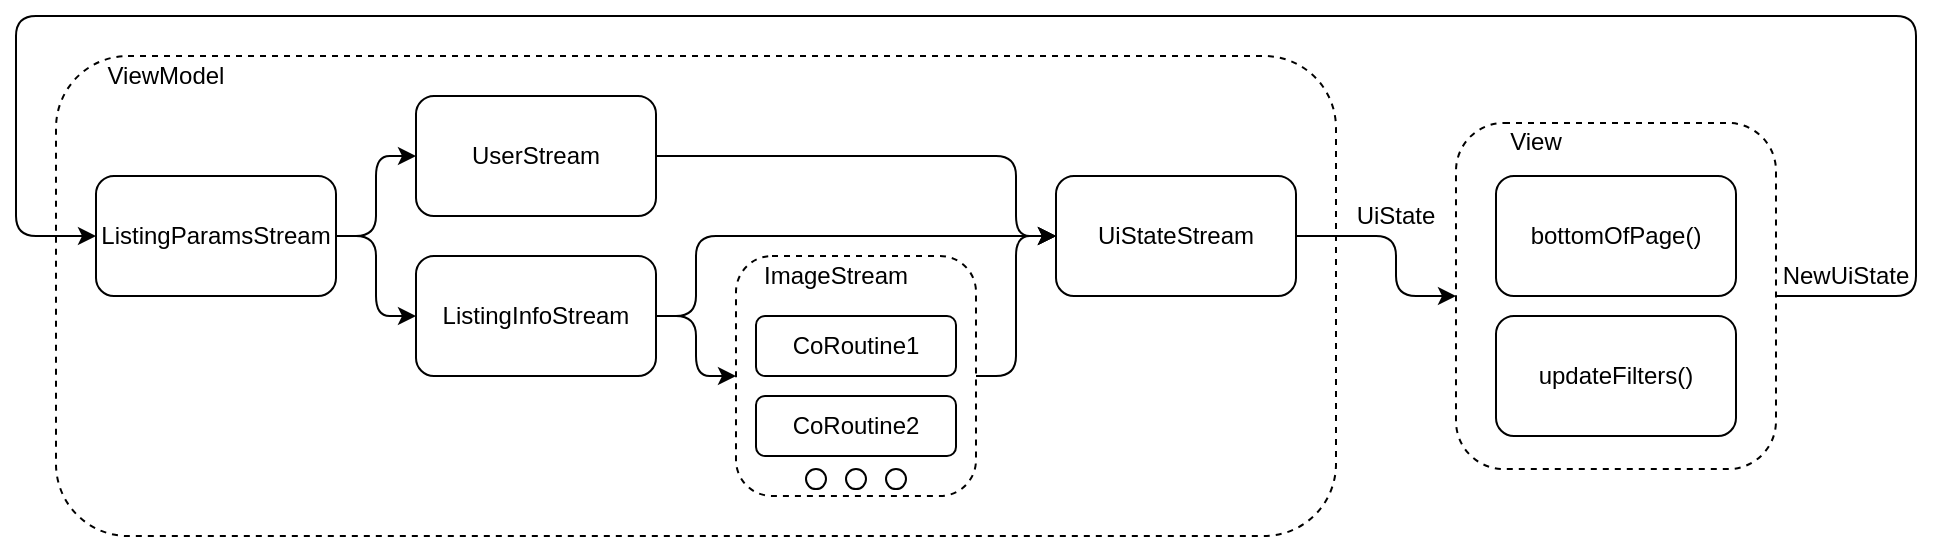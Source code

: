 <mxfile>
    <diagram id="1YPMKJ5KQTjZr1FS92BZ" name="Page-1">
        <mxGraphModel dx="896" dy="438" grid="1" gridSize="10" guides="1" tooltips="1" connect="1" arrows="1" fold="1" page="1" pageScale="1" pageWidth="1600" pageHeight="1600" math="0" shadow="0">
            <root>
                <mxCell id="0"/>
                <mxCell id="1" parent="0"/>
                <mxCell id="24" value="" style="rounded=1;whiteSpace=wrap;html=1;fillColor=none;dashed=1;" vertex="1" parent="1">
                    <mxGeometry x="345" y="690" width="640" height="240" as="geometry"/>
                </mxCell>
                <mxCell id="21" style="edgeStyle=none;html=1;exitX=1;exitY=0.5;exitDx=0;exitDy=0;entryX=0;entryY=0.5;entryDx=0;entryDy=0;" edge="1" parent="1" source="4" target="11">
                    <mxGeometry relative="1" as="geometry">
                        <Array as="points">
                            <mxPoint x="825" y="740"/>
                            <mxPoint x="825" y="780"/>
                        </Array>
                    </mxGeometry>
                </mxCell>
                <mxCell id="4" value="UserStream" style="rounded=1;whiteSpace=wrap;html=1;fillColor=none;" vertex="1" parent="1">
                    <mxGeometry x="525" y="710" width="120" height="60" as="geometry"/>
                </mxCell>
                <mxCell id="20" style="edgeStyle=none;html=1;exitX=1;exitY=0.5;exitDx=0;exitDy=0;entryX=0;entryY=0.5;entryDx=0;entryDy=0;" edge="1" parent="1" source="5">
                    <mxGeometry relative="1" as="geometry">
                        <mxPoint x="685.0" y="850" as="targetPoint"/>
                        <Array as="points">
                            <mxPoint x="665" y="820"/>
                            <mxPoint x="665" y="850"/>
                        </Array>
                    </mxGeometry>
                </mxCell>
                <mxCell id="23" style="edgeStyle=none;html=1;exitX=1;exitY=0.5;exitDx=0;exitDy=0;entryX=0;entryY=0.5;entryDx=0;entryDy=0;" edge="1" parent="1" source="5" target="11">
                    <mxGeometry relative="1" as="geometry">
                        <Array as="points">
                            <mxPoint x="665" y="820"/>
                            <mxPoint x="665" y="780"/>
                        </Array>
                    </mxGeometry>
                </mxCell>
                <mxCell id="5" value="ListingInfoStream" style="rounded=1;whiteSpace=wrap;html=1;fillColor=none;" vertex="1" parent="1">
                    <mxGeometry x="525" y="790" width="120" height="60" as="geometry"/>
                </mxCell>
                <mxCell id="22" style="edgeStyle=none;html=1;exitX=1;exitY=0.5;exitDx=0;exitDy=0;entryX=0;entryY=0.5;entryDx=0;entryDy=0;" edge="1" parent="1" target="11">
                    <mxGeometry relative="1" as="geometry">
                        <mxPoint x="805.0" y="850" as="sourcePoint"/>
                        <Array as="points">
                            <mxPoint x="825" y="850"/>
                            <mxPoint x="825" y="780"/>
                        </Array>
                    </mxGeometry>
                </mxCell>
                <mxCell id="34" style="edgeStyle=none;html=1;exitX=1;exitY=0.5;exitDx=0;exitDy=0;entryX=0;entryY=0.5;entryDx=0;entryDy=0;" edge="1" parent="1" source="11" target="31">
                    <mxGeometry relative="1" as="geometry">
                        <Array as="points">
                            <mxPoint x="1015" y="780"/>
                            <mxPoint x="1015" y="810"/>
                        </Array>
                    </mxGeometry>
                </mxCell>
                <mxCell id="11" value="UiStateStream" style="rounded=1;whiteSpace=wrap;html=1;fillColor=none;" vertex="1" parent="1">
                    <mxGeometry x="845" y="750" width="120" height="60" as="geometry"/>
                </mxCell>
                <mxCell id="18" style="edgeStyle=none;html=1;exitX=1;exitY=0.5;exitDx=0;exitDy=0;entryX=0;entryY=0.5;entryDx=0;entryDy=0;" edge="1" parent="1" source="15" target="4">
                    <mxGeometry relative="1" as="geometry">
                        <Array as="points">
                            <mxPoint x="505" y="780"/>
                            <mxPoint x="505" y="740"/>
                        </Array>
                    </mxGeometry>
                </mxCell>
                <mxCell id="19" style="edgeStyle=none;html=1;exitX=1;exitY=0.5;exitDx=0;exitDy=0;entryX=0;entryY=0.5;entryDx=0;entryDy=0;" edge="1" parent="1" source="15" target="5">
                    <mxGeometry relative="1" as="geometry">
                        <Array as="points">
                            <mxPoint x="505" y="780"/>
                            <mxPoint x="505" y="820"/>
                        </Array>
                    </mxGeometry>
                </mxCell>
                <mxCell id="15" value="ListingParamsStream" style="rounded=1;whiteSpace=wrap;html=1;fillColor=none;" vertex="1" parent="1">
                    <mxGeometry x="365" y="750" width="120" height="60" as="geometry"/>
                </mxCell>
                <mxCell id="25" value="ViewModel" style="text;html=1;strokeColor=none;fillColor=none;align=center;verticalAlign=middle;whiteSpace=wrap;rounded=0;" vertex="1" parent="1">
                    <mxGeometry x="365" y="690" width="70" height="20" as="geometry"/>
                </mxCell>
                <mxCell id="26" value="" style="rounded=1;whiteSpace=wrap;html=1;dashed=1;fillColor=none;" vertex="1" parent="1">
                    <mxGeometry x="685" y="790" width="120" height="120" as="geometry"/>
                </mxCell>
                <mxCell id="27" value="ImageStream" style="text;html=1;strokeColor=none;fillColor=none;align=center;verticalAlign=middle;whiteSpace=wrap;rounded=0;" vertex="1" parent="1">
                    <mxGeometry x="695" y="790" width="80" height="20" as="geometry"/>
                </mxCell>
                <mxCell id="28" value="CoRoutine1" style="rounded=1;whiteSpace=wrap;html=1;fillColor=none;strokeColor=default;" vertex="1" parent="1">
                    <mxGeometry x="695" y="820" width="100" height="30" as="geometry"/>
                </mxCell>
                <mxCell id="29" value="CoRoutine2" style="rounded=1;whiteSpace=wrap;html=1;fillColor=none;strokeColor=default;" vertex="1" parent="1">
                    <mxGeometry x="695" y="860" width="100" height="30" as="geometry"/>
                </mxCell>
                <mxCell id="31" value="" style="rounded=1;whiteSpace=wrap;html=1;fillColor=none;dashed=1;" vertex="1" parent="1">
                    <mxGeometry x="1045" y="723.44" width="160" height="173.12" as="geometry"/>
                </mxCell>
                <mxCell id="32" value="View" style="text;html=1;strokeColor=none;fillColor=none;align=center;verticalAlign=middle;whiteSpace=wrap;rounded=0;" vertex="1" parent="1">
                    <mxGeometry x="1065" y="723.44" width="40" height="20" as="geometry"/>
                </mxCell>
                <mxCell id="36" style="edgeStyle=none;html=1;exitX=1;exitY=0.5;exitDx=0;exitDy=0;entryX=0;entryY=0.5;entryDx=0;entryDy=0;" edge="1" parent="1" source="31" target="15">
                    <mxGeometry relative="1" as="geometry">
                        <mxPoint x="1235" y="810.333" as="targetPoint"/>
                        <Array as="points">
                            <mxPoint x="1275" y="810"/>
                            <mxPoint x="1275" y="670"/>
                            <mxPoint x="325" y="670"/>
                            <mxPoint x="325" y="780"/>
                        </Array>
                    </mxGeometry>
                </mxCell>
                <mxCell id="33" value="bottomOfPage()" style="rounded=1;whiteSpace=wrap;html=1;strokeColor=default;fillColor=none;" vertex="1" parent="1">
                    <mxGeometry x="1065" y="750.0" width="120" height="60" as="geometry"/>
                </mxCell>
                <mxCell id="35" value="UiState" style="text;html=1;strokeColor=none;fillColor=none;align=center;verticalAlign=middle;whiteSpace=wrap;rounded=0;" vertex="1" parent="1">
                    <mxGeometry x="985" y="760" width="60" height="20" as="geometry"/>
                </mxCell>
                <mxCell id="38" value="updateFilters()" style="rounded=1;whiteSpace=wrap;html=1;strokeColor=default;fillColor=none;" vertex="1" parent="1">
                    <mxGeometry x="1065" y="820" width="120" height="60" as="geometry"/>
                </mxCell>
                <mxCell id="40" value="NewUiState" style="text;html=1;strokeColor=none;fillColor=none;align=center;verticalAlign=middle;whiteSpace=wrap;rounded=0;" vertex="1" parent="1">
                    <mxGeometry x="1205" y="790" width="70" height="20" as="geometry"/>
                </mxCell>
                <mxCell id="41" value="" style="ellipse;whiteSpace=wrap;html=1;strokeColor=default;fillColor=none;" vertex="1" parent="1">
                    <mxGeometry x="740" y="896.56" width="10" height="10" as="geometry"/>
                </mxCell>
                <mxCell id="42" value="" style="ellipse;whiteSpace=wrap;html=1;strokeColor=default;fillColor=none;" vertex="1" parent="1">
                    <mxGeometry x="720" y="896.56" width="10" height="10" as="geometry"/>
                </mxCell>
                <mxCell id="43" value="" style="ellipse;whiteSpace=wrap;html=1;strokeColor=default;fillColor=none;" vertex="1" parent="1">
                    <mxGeometry x="760" y="896.56" width="10" height="10" as="geometry"/>
                </mxCell>
            </root>
        </mxGraphModel>
    </diagram>
</mxfile>